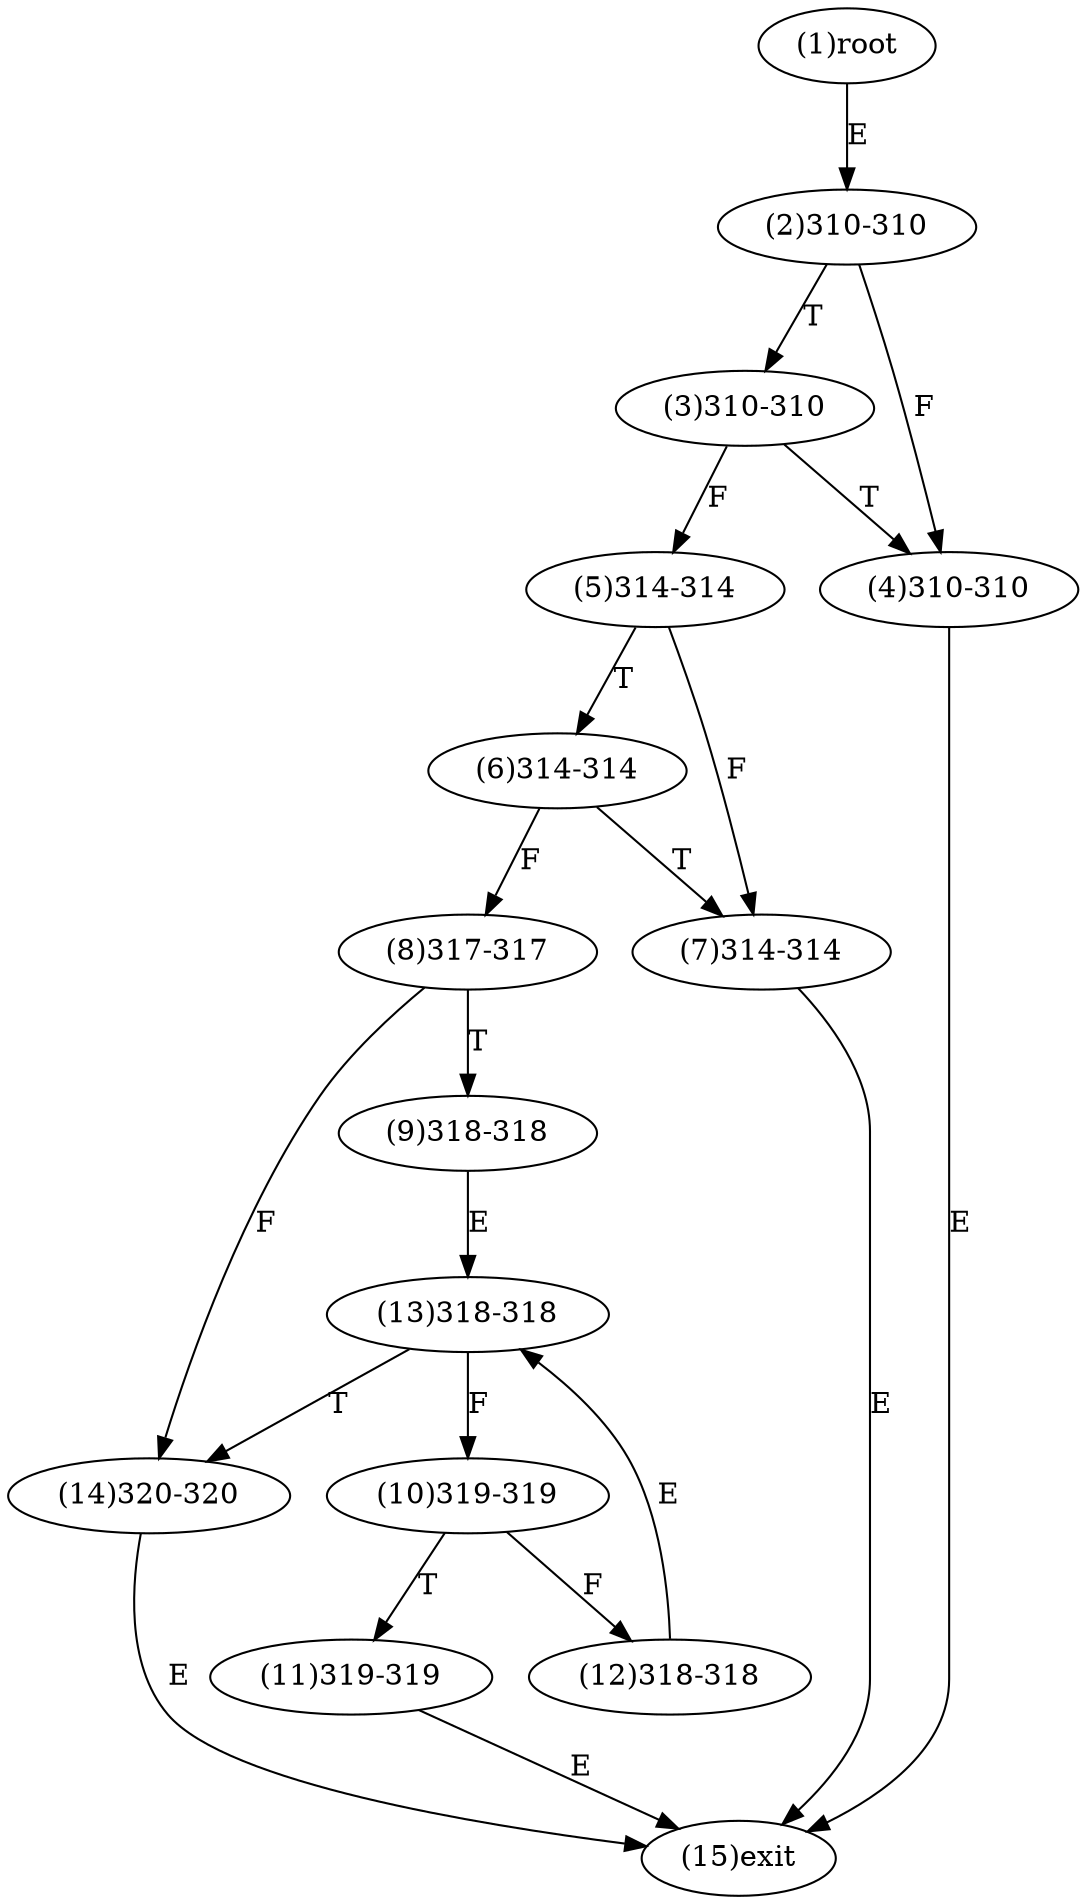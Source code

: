 digraph "" { 
1[ label="(1)root"];
2[ label="(2)310-310"];
3[ label="(3)310-310"];
4[ label="(4)310-310"];
5[ label="(5)314-314"];
6[ label="(6)314-314"];
7[ label="(7)314-314"];
8[ label="(8)317-317"];
9[ label="(9)318-318"];
10[ label="(10)319-319"];
11[ label="(11)319-319"];
12[ label="(12)318-318"];
13[ label="(13)318-318"];
14[ label="(14)320-320"];
15[ label="(15)exit"];
1->2[ label="E"];
2->4[ label="F"];
2->3[ label="T"];
3->5[ label="F"];
3->4[ label="T"];
4->15[ label="E"];
5->7[ label="F"];
5->6[ label="T"];
6->8[ label="F"];
6->7[ label="T"];
7->15[ label="E"];
8->14[ label="F"];
8->9[ label="T"];
9->13[ label="E"];
10->12[ label="F"];
10->11[ label="T"];
11->15[ label="E"];
12->13[ label="E"];
13->10[ label="F"];
13->14[ label="T"];
14->15[ label="E"];
}